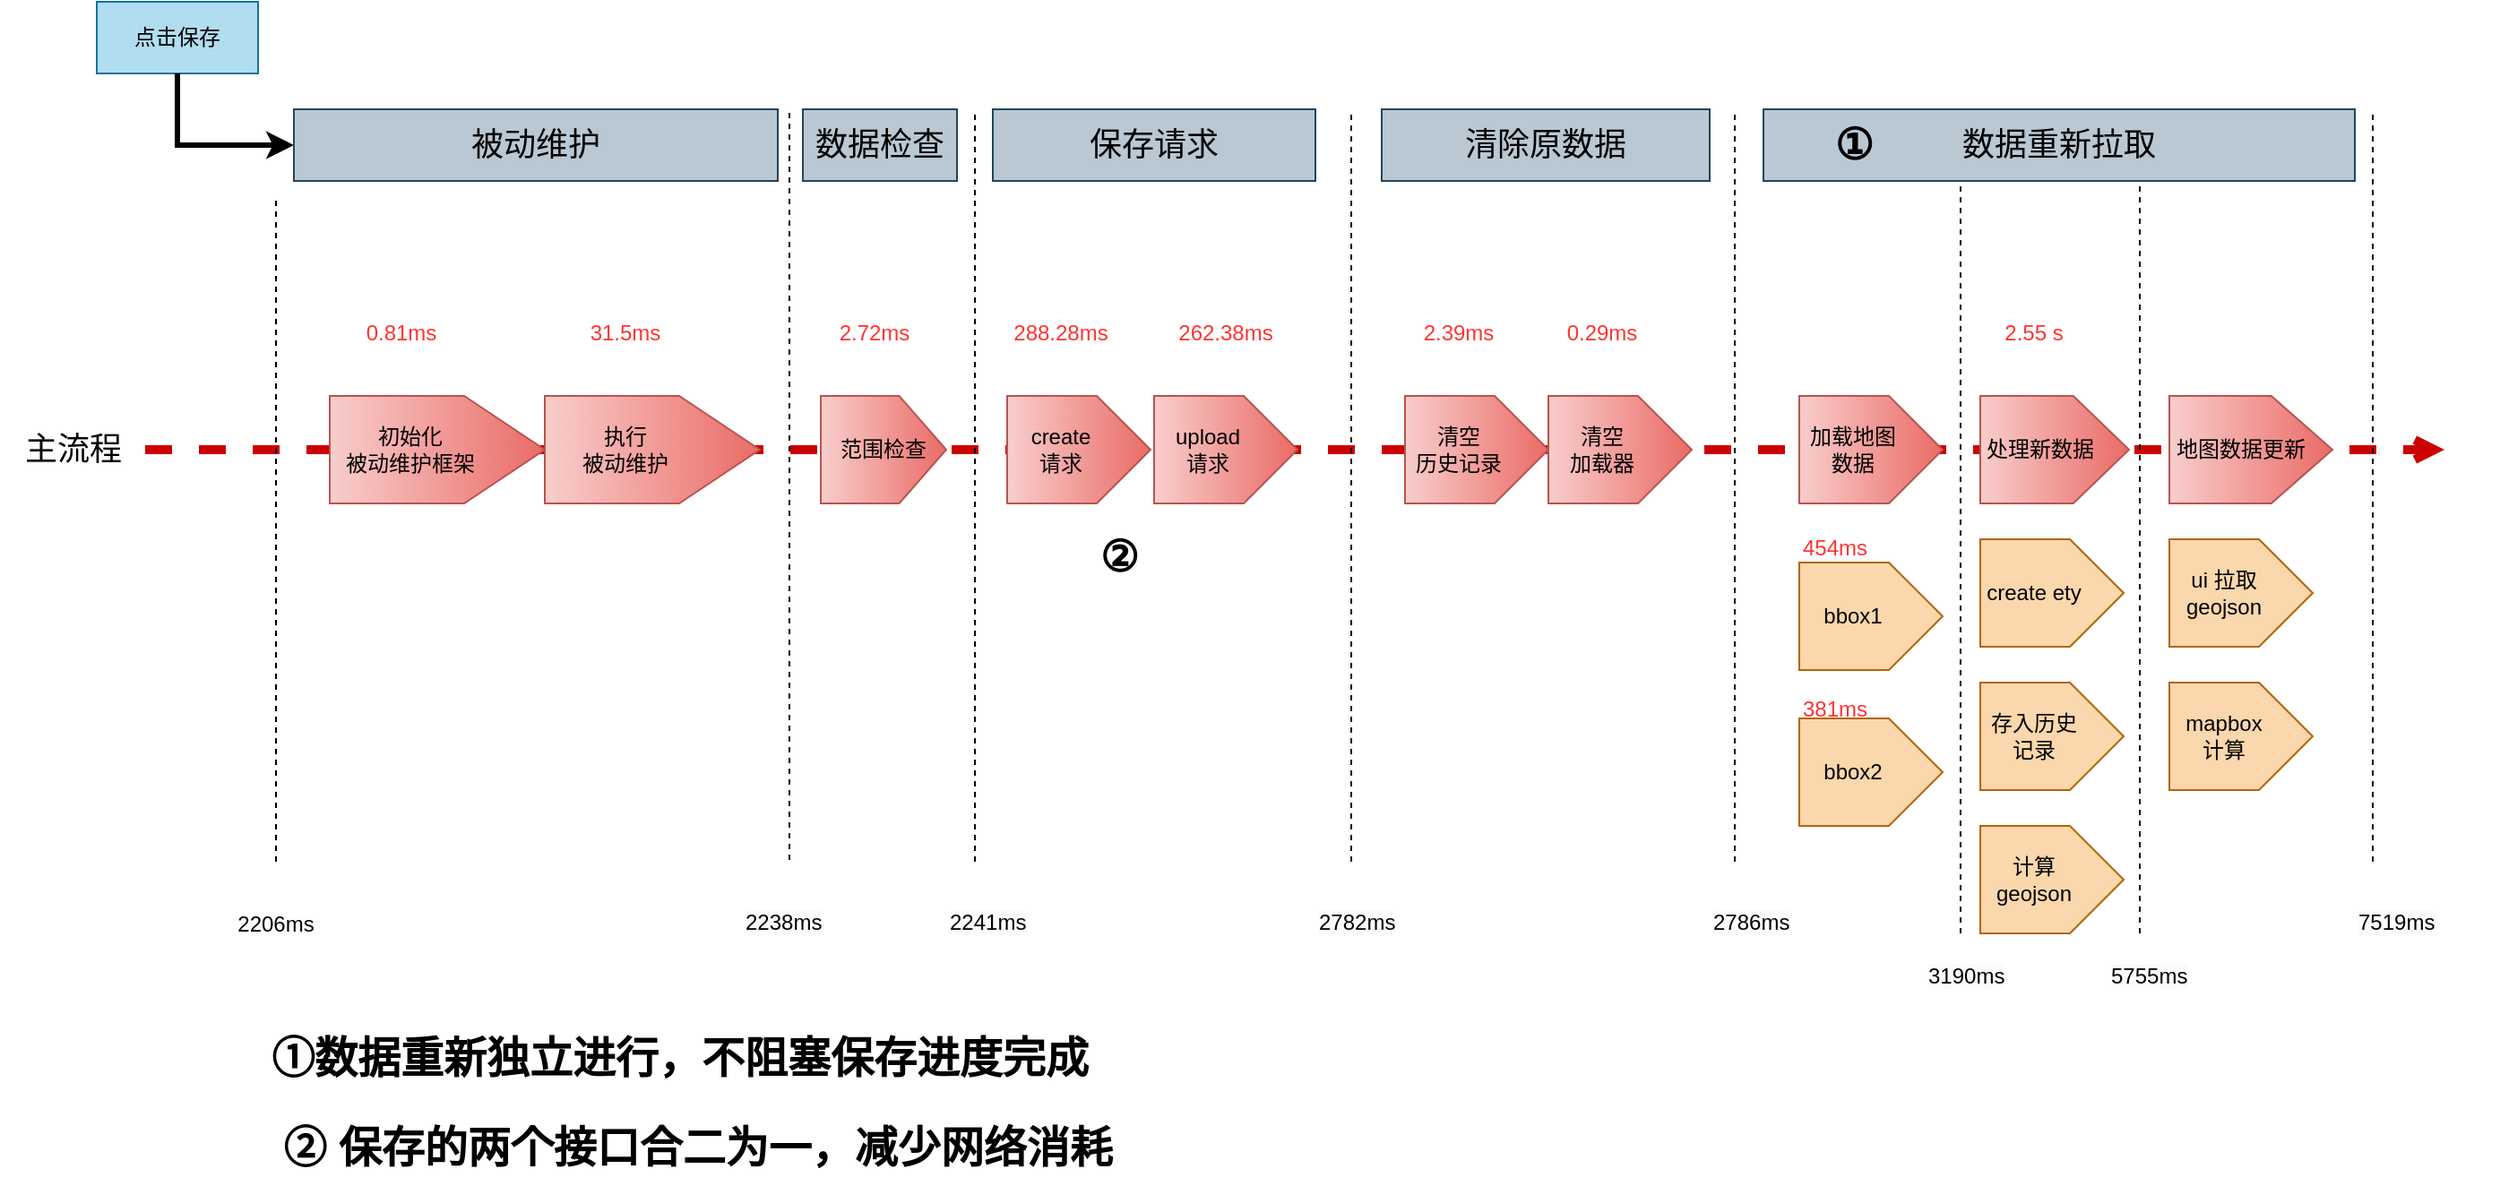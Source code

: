 <mxfile version="22.0.6" type="github">
  <diagram name="第 1 页" id="NlN-oaV5e4OJ7JgvH1-I">
    <mxGraphModel dx="1434" dy="796" grid="1" gridSize="10" guides="1" tooltips="1" connect="1" arrows="1" fold="1" page="1" pageScale="1" pageWidth="827" pageHeight="1169" math="0" shadow="0">
      <root>
        <mxCell id="0" />
        <mxCell id="1" parent="0" />
        <mxCell id="zJNFZbpcUzYXw6sJoN---1" value="点击保存" style="rounded=0;whiteSpace=wrap;html=1;fillColor=#b1ddf0;strokeColor=#10739e;" parent="1" vertex="1">
          <mxGeometry x="110" y="160" width="90" height="40" as="geometry" />
        </mxCell>
        <mxCell id="zJNFZbpcUzYXw6sJoN---2" value="" style="endArrow=classic;html=1;rounded=0;exitX=0.5;exitY=1;exitDx=0;exitDy=0;endFill=1;entryX=0;entryY=0.5;entryDx=0;entryDy=0;strokeWidth=3;" parent="1" source="zJNFZbpcUzYXw6sJoN---1" target="zJNFZbpcUzYXw6sJoN---3" edge="1">
          <mxGeometry width="50" height="50" relative="1" as="geometry">
            <mxPoint x="150" y="230" as="sourcePoint" />
            <mxPoint x="240" y="240" as="targetPoint" />
            <Array as="points">
              <mxPoint x="155" y="240" />
            </Array>
          </mxGeometry>
        </mxCell>
        <mxCell id="zJNFZbpcUzYXw6sJoN---3" value="被动维护" style="rounded=0;whiteSpace=wrap;html=1;fontSize=18;fillColor=#bac8d3;strokeColor=#23445d;" parent="1" vertex="1">
          <mxGeometry x="220" y="220" width="270" height="40" as="geometry" />
        </mxCell>
        <mxCell id="zJNFZbpcUzYXw6sJoN---4" value="数据检查" style="rounded=0;whiteSpace=wrap;html=1;fontSize=18;fillColor=#bac8d3;strokeColor=#23445d;" parent="1" vertex="1">
          <mxGeometry x="504" y="220" width="86" height="40" as="geometry" />
        </mxCell>
        <mxCell id="zJNFZbpcUzYXw6sJoN---5" value="保存请求" style="rounded=0;whiteSpace=wrap;html=1;fontSize=18;fillColor=#bac8d3;strokeColor=#23445d;" parent="1" vertex="1">
          <mxGeometry x="610" y="220" width="180" height="40" as="geometry" />
        </mxCell>
        <mxCell id="zJNFZbpcUzYXw6sJoN---6" value="清除原数据" style="rounded=0;whiteSpace=wrap;html=1;fontSize=18;fillColor=#bac8d3;strokeColor=#23445d;" parent="1" vertex="1">
          <mxGeometry x="827" y="220" width="183" height="40" as="geometry" />
        </mxCell>
        <mxCell id="zJNFZbpcUzYXw6sJoN---7" value="" style="endArrow=open;dashed=1;html=1;rounded=0;startArrow=none;startFill=0;endFill=0;strokeColor=#CC0000;strokeWidth=5;" parent="1" source="zJNFZbpcUzYXw6sJoN---8" edge="1">
          <mxGeometry width="50" height="50" relative="1" as="geometry">
            <mxPoint x="70" y="410" as="sourcePoint" />
            <mxPoint x="1420" y="410" as="targetPoint" />
          </mxGeometry>
        </mxCell>
        <mxCell id="zJNFZbpcUzYXw6sJoN---9" value="" style="endArrow=none;dashed=1;html=1;rounded=0;" parent="1" target="zJNFZbpcUzYXw6sJoN---8" edge="1">
          <mxGeometry width="50" height="50" relative="1" as="geometry">
            <mxPoint x="57" y="410" as="sourcePoint" />
            <mxPoint x="1017" y="410" as="targetPoint" />
          </mxGeometry>
        </mxCell>
        <mxCell id="zJNFZbpcUzYXw6sJoN---8" value="主流程" style="text;html=1;strokeColor=none;fillColor=none;align=center;verticalAlign=middle;whiteSpace=wrap;rounded=0;spacing=5;fontSize=18;" parent="1" vertex="1">
          <mxGeometry x="57" y="390" width="80" height="40" as="geometry" />
        </mxCell>
        <mxCell id="zJNFZbpcUzYXw6sJoN---10" value="" style="shape=offPageConnector;whiteSpace=wrap;html=1;direction=south;rotation=-180;fillColor=#f8cecc;strokeColor=#b85450;gradientColor=#ea6b66;" parent="1" vertex="1">
          <mxGeometry x="240" y="380" width="120" height="60" as="geometry" />
        </mxCell>
        <mxCell id="zJNFZbpcUzYXw6sJoN---13" value="初始化&lt;br&gt;被动维护框架" style="text;html=1;align=center;verticalAlign=middle;whiteSpace=wrap;rounded=0;" parent="1" vertex="1">
          <mxGeometry x="240" y="395" width="90" height="30" as="geometry" />
        </mxCell>
        <mxCell id="zJNFZbpcUzYXw6sJoN---14" value="" style="shape=offPageConnector;whiteSpace=wrap;html=1;direction=south;rotation=-180;fillColor=#f8cecc;strokeColor=#b85450;gradientColor=#ea6b66;" parent="1" vertex="1">
          <mxGeometry x="360" y="380" width="120" height="60" as="geometry" />
        </mxCell>
        <mxCell id="zJNFZbpcUzYXw6sJoN---15" value="执行&lt;br&gt;被动维护" style="text;html=1;align=center;verticalAlign=middle;whiteSpace=wrap;rounded=0;" parent="1" vertex="1">
          <mxGeometry x="360" y="395" width="90" height="30" as="geometry" />
        </mxCell>
        <mxCell id="zJNFZbpcUzYXw6sJoN---16" value="" style="shape=offPageConnector;whiteSpace=wrap;html=1;direction=south;rotation=-180;fillColor=#f8cecc;strokeColor=#b85450;gradientColor=#ea6b66;" parent="1" vertex="1">
          <mxGeometry x="514" y="380" width="70" height="60" as="geometry" />
        </mxCell>
        <mxCell id="zJNFZbpcUzYXw6sJoN---17" value="范围检查" style="text;html=1;align=center;verticalAlign=middle;whiteSpace=wrap;rounded=0;" parent="1" vertex="1">
          <mxGeometry x="524" y="395" width="50" height="30" as="geometry" />
        </mxCell>
        <mxCell id="zJNFZbpcUzYXw6sJoN---18" value="" style="shape=offPageConnector;whiteSpace=wrap;html=1;direction=south;rotation=-180;fillColor=#f8cecc;strokeColor=#b85450;gradientColor=#ea6b66;" parent="1" vertex="1">
          <mxGeometry x="618" y="380" width="80" height="60" as="geometry" />
        </mxCell>
        <mxCell id="zJNFZbpcUzYXw6sJoN---19" value="create&lt;br&gt;请求" style="text;html=1;align=center;verticalAlign=middle;whiteSpace=wrap;rounded=0;" parent="1" vertex="1">
          <mxGeometry x="618" y="392.5" width="60" height="35" as="geometry" />
        </mxCell>
        <mxCell id="zJNFZbpcUzYXw6sJoN---20" value="" style="shape=offPageConnector;whiteSpace=wrap;html=1;direction=south;rotation=-180;fillColor=#f8cecc;strokeColor=#b85450;gradientColor=#ea6b66;" parent="1" vertex="1">
          <mxGeometry x="700" y="380" width="80" height="60" as="geometry" />
        </mxCell>
        <mxCell id="zJNFZbpcUzYXw6sJoN---21" value="upload&lt;br&gt;请求" style="text;html=1;align=center;verticalAlign=middle;whiteSpace=wrap;rounded=0;" parent="1" vertex="1">
          <mxGeometry x="700" y="392.5" width="60" height="35" as="geometry" />
        </mxCell>
        <mxCell id="zJNFZbpcUzYXw6sJoN---22" value="" style="shape=offPageConnector;whiteSpace=wrap;html=1;direction=south;rotation=-180;fillColor=#f8cecc;strokeColor=#b85450;gradientColor=#ea6b66;" parent="1" vertex="1">
          <mxGeometry x="840" y="380" width="80" height="60" as="geometry" />
        </mxCell>
        <mxCell id="zJNFZbpcUzYXw6sJoN---23" value="清空&lt;br&gt;历史记录" style="text;html=1;align=center;verticalAlign=middle;whiteSpace=wrap;rounded=0;" parent="1" vertex="1">
          <mxGeometry x="840" y="392.5" width="60" height="35" as="geometry" />
        </mxCell>
        <mxCell id="zJNFZbpcUzYXw6sJoN---24" value="" style="shape=offPageConnector;whiteSpace=wrap;html=1;direction=south;rotation=-180;fillColor=#f8cecc;strokeColor=#b85450;gradientColor=#ea6b66;" parent="1" vertex="1">
          <mxGeometry x="920" y="380" width="80" height="60" as="geometry" />
        </mxCell>
        <mxCell id="zJNFZbpcUzYXw6sJoN---25" value="清空&lt;br&gt;加载器" style="text;html=1;align=center;verticalAlign=middle;whiteSpace=wrap;rounded=0;" parent="1" vertex="1">
          <mxGeometry x="920" y="392.5" width="60" height="35" as="geometry" />
        </mxCell>
        <mxCell id="zJNFZbpcUzYXw6sJoN---26" value="数据重新拉取" style="rounded=0;whiteSpace=wrap;html=1;fontSize=18;fillColor=#bac8d3;strokeColor=#23445d;" parent="1" vertex="1">
          <mxGeometry x="1040" y="220" width="330" height="40" as="geometry" />
        </mxCell>
        <mxCell id="zJNFZbpcUzYXw6sJoN---27" value="" style="shape=offPageConnector;whiteSpace=wrap;html=1;direction=south;rotation=-180;fillColor=#f8cecc;strokeColor=#b85450;gradientColor=#ea6b66;" parent="1" vertex="1">
          <mxGeometry x="1060" y="380" width="80" height="60" as="geometry" />
        </mxCell>
        <mxCell id="zJNFZbpcUzYXw6sJoN---28" value="加载地图数据" style="text;html=1;align=center;verticalAlign=middle;whiteSpace=wrap;rounded=0;" parent="1" vertex="1">
          <mxGeometry x="1060" y="392.5" width="60" height="35" as="geometry" />
        </mxCell>
        <mxCell id="zJNFZbpcUzYXw6sJoN---29" value="" style="shape=offPageConnector;whiteSpace=wrap;html=1;direction=south;rotation=-180;fillColor=#fad7ac;strokeColor=#b46504;" parent="1" vertex="1">
          <mxGeometry x="1060" y="473" width="80" height="60" as="geometry" />
        </mxCell>
        <mxCell id="zJNFZbpcUzYXw6sJoN---30" value="bbox1" style="text;html=1;strokeColor=none;fillColor=none;align=center;verticalAlign=middle;whiteSpace=wrap;rounded=0;" parent="1" vertex="1">
          <mxGeometry x="1060" y="485.5" width="60" height="35" as="geometry" />
        </mxCell>
        <mxCell id="zJNFZbpcUzYXw6sJoN---31" value="" style="shape=offPageConnector;whiteSpace=wrap;html=1;direction=south;rotation=-180;fillColor=#f8cecc;strokeColor=#b85450;gradientColor=#ea6b66;" parent="1" vertex="1">
          <mxGeometry x="1161" y="380" width="83" height="60" as="geometry" />
        </mxCell>
        <mxCell id="zJNFZbpcUzYXw6sJoN---32" value="处理新数据" style="text;html=1;align=center;verticalAlign=middle;whiteSpace=wrap;rounded=0;" parent="1" vertex="1">
          <mxGeometry x="1120" y="392.5" width="149" height="35" as="geometry" />
        </mxCell>
        <mxCell id="zJNFZbpcUzYXw6sJoN---33" value="" style="shape=offPageConnector;whiteSpace=wrap;html=1;direction=south;rotation=-180;fillColor=#f8cecc;strokeColor=#b85450;gradientColor=#ea6b66;" parent="1" vertex="1">
          <mxGeometry x="1266.5" y="380" width="91" height="60" as="geometry" />
        </mxCell>
        <mxCell id="zJNFZbpcUzYXw6sJoN---34" value="地图数据更新" style="text;html=1;align=center;verticalAlign=middle;whiteSpace=wrap;rounded=0;" parent="1" vertex="1">
          <mxGeometry x="1232" y="392.5" width="149" height="35" as="geometry" />
        </mxCell>
        <mxCell id="zJNFZbpcUzYXw6sJoN---36" value="" style="shape=offPageConnector;whiteSpace=wrap;html=1;direction=south;rotation=-180;fillColor=#fad7ac;strokeColor=#b46504;" parent="1" vertex="1">
          <mxGeometry x="1060" y="560" width="80" height="60" as="geometry" />
        </mxCell>
        <mxCell id="zJNFZbpcUzYXw6sJoN---37" value="bbox2" style="text;html=1;strokeColor=none;fillColor=none;align=center;verticalAlign=middle;whiteSpace=wrap;rounded=0;" parent="1" vertex="1">
          <mxGeometry x="1060" y="572.5" width="60" height="35" as="geometry" />
        </mxCell>
        <mxCell id="zJNFZbpcUzYXw6sJoN---38" value="" style="shape=offPageConnector;whiteSpace=wrap;html=1;direction=south;rotation=-180;fillColor=#fad7ac;strokeColor=#b46504;" parent="1" vertex="1">
          <mxGeometry x="1161" y="460" width="80" height="60" as="geometry" />
        </mxCell>
        <mxCell id="zJNFZbpcUzYXw6sJoN---39" value="create ety" style="text;html=1;fillColor=none;align=center;verticalAlign=middle;whiteSpace=wrap;rounded=0;" parent="1" vertex="1">
          <mxGeometry x="1161" y="472.5" width="60" height="35" as="geometry" />
        </mxCell>
        <mxCell id="zJNFZbpcUzYXw6sJoN---40" value="" style="shape=offPageConnector;whiteSpace=wrap;html=1;direction=south;rotation=-180;fillColor=#fad7ac;strokeColor=#b46504;" parent="1" vertex="1">
          <mxGeometry x="1161" y="540" width="80" height="60" as="geometry" />
        </mxCell>
        <mxCell id="zJNFZbpcUzYXw6sJoN---41" value="存入历史记录" style="text;html=1;strokeColor=none;fillColor=none;align=center;verticalAlign=middle;whiteSpace=wrap;rounded=0;" parent="1" vertex="1">
          <mxGeometry x="1161" y="552.5" width="60" height="35" as="geometry" />
        </mxCell>
        <mxCell id="zJNFZbpcUzYXw6sJoN---42" value="" style="shape=offPageConnector;whiteSpace=wrap;html=1;direction=south;rotation=-180;fillColor=#fad7ac;strokeColor=#b46504;" parent="1" vertex="1">
          <mxGeometry x="1161" y="620" width="80" height="60" as="geometry" />
        </mxCell>
        <mxCell id="zJNFZbpcUzYXw6sJoN---43" value="计算geojson" style="text;html=1;strokeColor=none;fillColor=none;align=center;verticalAlign=middle;whiteSpace=wrap;rounded=0;" parent="1" vertex="1">
          <mxGeometry x="1161" y="632.5" width="60" height="35" as="geometry" />
        </mxCell>
        <mxCell id="zJNFZbpcUzYXw6sJoN---44" value="" style="shape=offPageConnector;whiteSpace=wrap;html=1;direction=south;rotation=-180;fillColor=#fad7ac;strokeColor=#b46504;" parent="1" vertex="1">
          <mxGeometry x="1266.5" y="460" width="80" height="60" as="geometry" />
        </mxCell>
        <mxCell id="zJNFZbpcUzYXw6sJoN---45" value="ui 拉取&lt;br&gt;geojson" style="text;html=1;strokeColor=none;fillColor=none;align=center;verticalAlign=middle;whiteSpace=wrap;rounded=0;" parent="1" vertex="1">
          <mxGeometry x="1266.5" y="472.5" width="60" height="35" as="geometry" />
        </mxCell>
        <mxCell id="zJNFZbpcUzYXw6sJoN---46" value="" style="shape=offPageConnector;whiteSpace=wrap;html=1;direction=south;rotation=-180;fillColor=#fad7ac;strokeColor=#b46504;" parent="1" vertex="1">
          <mxGeometry x="1266.5" y="540" width="80" height="60" as="geometry" />
        </mxCell>
        <mxCell id="zJNFZbpcUzYXw6sJoN---47" value="mapbox&lt;br&gt;计算" style="text;html=1;strokeColor=none;fillColor=none;align=center;verticalAlign=middle;whiteSpace=wrap;rounded=0;" parent="1" vertex="1">
          <mxGeometry x="1266.5" y="552.5" width="60" height="35" as="geometry" />
        </mxCell>
        <mxCell id="zJNFZbpcUzYXw6sJoN---50" value="" style="endArrow=none;dashed=1;html=1;rounded=0;" parent="1" edge="1">
          <mxGeometry width="50" height="50" relative="1" as="geometry">
            <mxPoint x="210" y="640" as="sourcePoint" />
            <mxPoint x="210" y="270" as="targetPoint" />
          </mxGeometry>
        </mxCell>
        <mxCell id="zJNFZbpcUzYXw6sJoN---51" value="2206ms" style="text;html=1;strokeColor=none;fillColor=none;align=center;verticalAlign=middle;whiteSpace=wrap;rounded=0;" parent="1" vertex="1">
          <mxGeometry x="180" y="660" width="60" height="30" as="geometry" />
        </mxCell>
        <mxCell id="zJNFZbpcUzYXw6sJoN---52" value="" style="endArrow=none;dashed=1;html=1;rounded=0;entryX=1;entryY=0;entryDx=0;entryDy=0;" parent="1" edge="1">
          <mxGeometry width="50" height="50" relative="1" as="geometry">
            <mxPoint x="496.5" y="639" as="sourcePoint" />
            <mxPoint x="496.5" y="219" as="targetPoint" />
          </mxGeometry>
        </mxCell>
        <mxCell id="zJNFZbpcUzYXw6sJoN---53" value="&lt;span style=&quot;color: rgb(0, 0, 0); font-family: Helvetica; font-size: 12px; font-style: normal; font-variant-ligatures: normal; font-variant-caps: normal; font-weight: 400; letter-spacing: normal; orphans: 2; text-align: center; text-indent: 0px; text-transform: none; widows: 2; word-spacing: 0px; -webkit-text-stroke-width: 0px; background-color: rgb(251, 251, 251); text-decoration-thickness: initial; text-decoration-style: initial; text-decoration-color: initial; float: none; display: inline !important;&quot;&gt;2238ms&lt;/span&gt;" style="text;whiteSpace=wrap;html=1;" parent="1" vertex="1">
          <mxGeometry x="470" y="660" width="80" height="40" as="geometry" />
        </mxCell>
        <mxCell id="zJNFZbpcUzYXw6sJoN---54" value="" style="endArrow=none;dashed=1;html=1;rounded=0;" parent="1" edge="1">
          <mxGeometry width="50" height="50" relative="1" as="geometry">
            <mxPoint x="600" y="640" as="sourcePoint" />
            <mxPoint x="600" y="220" as="targetPoint" />
          </mxGeometry>
        </mxCell>
        <mxCell id="zJNFZbpcUzYXw6sJoN---55" value="" style="endArrow=none;dashed=1;html=1;rounded=0;" parent="1" edge="1">
          <mxGeometry width="50" height="50" relative="1" as="geometry">
            <mxPoint x="810" y="640" as="sourcePoint" />
            <mxPoint x="810" y="220" as="targetPoint" />
          </mxGeometry>
        </mxCell>
        <mxCell id="zJNFZbpcUzYXw6sJoN---56" value="" style="endArrow=none;dashed=1;html=1;rounded=0;" parent="1" edge="1">
          <mxGeometry width="50" height="50" relative="1" as="geometry">
            <mxPoint x="1024" y="640" as="sourcePoint" />
            <mxPoint x="1024" y="220" as="targetPoint" />
          </mxGeometry>
        </mxCell>
        <mxCell id="zJNFZbpcUzYXw6sJoN---57" value="&lt;span style=&quot;color: rgb(0, 0, 0); font-family: Helvetica; font-size: 12px; font-style: normal; font-variant-ligatures: normal; font-variant-caps: normal; font-weight: 400; letter-spacing: normal; orphans: 2; text-align: center; text-indent: 0px; text-transform: none; widows: 2; word-spacing: 0px; -webkit-text-stroke-width: 0px; background-color: rgb(251, 251, 251); text-decoration-thickness: initial; text-decoration-style: initial; text-decoration-color: initial; float: none; display: inline !important;&quot;&gt;2241ms&lt;/span&gt;" style="text;whiteSpace=wrap;html=1;" parent="1" vertex="1">
          <mxGeometry x="584" y="660" width="80" height="40" as="geometry" />
        </mxCell>
        <mxCell id="zJNFZbpcUzYXw6sJoN---58" value="&lt;span style=&quot;color: rgb(0, 0, 0); font-family: Helvetica; font-size: 12px; font-style: normal; font-variant-ligatures: normal; font-variant-caps: normal; font-weight: 400; letter-spacing: normal; orphans: 2; text-align: center; text-indent: 0px; text-transform: none; widows: 2; word-spacing: 0px; -webkit-text-stroke-width: 0px; background-color: rgb(251, 251, 251); text-decoration-thickness: initial; text-decoration-style: initial; text-decoration-color: initial; float: none; display: inline !important;&quot;&gt;2782ms&lt;/span&gt;" style="text;whiteSpace=wrap;html=1;" parent="1" vertex="1">
          <mxGeometry x="790" y="660" width="80" height="40" as="geometry" />
        </mxCell>
        <mxCell id="zJNFZbpcUzYXw6sJoN---59" value="&lt;span style=&quot;color: rgb(0, 0, 0); font-family: Helvetica; font-size: 12px; font-style: normal; font-variant-ligatures: normal; font-variant-caps: normal; font-weight: 400; letter-spacing: normal; orphans: 2; text-align: center; text-indent: 0px; text-transform: none; widows: 2; word-spacing: 0px; -webkit-text-stroke-width: 0px; background-color: rgb(251, 251, 251); text-decoration-thickness: initial; text-decoration-style: initial; text-decoration-color: initial; float: none; display: inline !important;&quot;&gt;2786ms&lt;/span&gt;" style="text;whiteSpace=wrap;html=1;" parent="1" vertex="1">
          <mxGeometry x="1010" y="660" width="80" height="40" as="geometry" />
        </mxCell>
        <mxCell id="zJNFZbpcUzYXw6sJoN---60" value="" style="endArrow=none;dashed=1;html=1;rounded=0;" parent="1" edge="1">
          <mxGeometry width="50" height="50" relative="1" as="geometry">
            <mxPoint x="1150" y="680" as="sourcePoint" />
            <mxPoint x="1150" y="260" as="targetPoint" />
          </mxGeometry>
        </mxCell>
        <mxCell id="zJNFZbpcUzYXw6sJoN---61" value="" style="endArrow=none;dashed=1;html=1;rounded=0;" parent="1" edge="1">
          <mxGeometry width="50" height="50" relative="1" as="geometry">
            <mxPoint x="1250" y="680" as="sourcePoint" />
            <mxPoint x="1250" y="260" as="targetPoint" />
          </mxGeometry>
        </mxCell>
        <mxCell id="zJNFZbpcUzYXw6sJoN---62" value="" style="endArrow=none;dashed=1;html=1;rounded=0;" parent="1" edge="1">
          <mxGeometry width="50" height="50" relative="1" as="geometry">
            <mxPoint x="1380" y="640" as="sourcePoint" />
            <mxPoint x="1380" y="220" as="targetPoint" />
          </mxGeometry>
        </mxCell>
        <mxCell id="zJNFZbpcUzYXw6sJoN---63" value="&lt;span style=&quot;color: rgb(0, 0, 0); font-family: Helvetica; font-size: 12px; font-style: normal; font-variant-ligatures: normal; font-variant-caps: normal; font-weight: 400; letter-spacing: normal; orphans: 2; text-align: center; text-indent: 0px; text-transform: none; widows: 2; word-spacing: 0px; -webkit-text-stroke-width: 0px; background-color: rgb(251, 251, 251); text-decoration-thickness: initial; text-decoration-style: initial; text-decoration-color: initial; float: none; display: inline !important;&quot;&gt;3190ms&lt;/span&gt;" style="text;whiteSpace=wrap;html=1;" parent="1" vertex="1">
          <mxGeometry x="1130" y="690" width="80" height="40" as="geometry" />
        </mxCell>
        <mxCell id="zJNFZbpcUzYXw6sJoN---64" value="&lt;span style=&quot;color: rgb(0, 0, 0); font-family: Helvetica; font-size: 12px; font-style: normal; font-variant-ligatures: normal; font-variant-caps: normal; font-weight: 400; letter-spacing: normal; orphans: 2; text-align: center; text-indent: 0px; text-transform: none; widows: 2; word-spacing: 0px; -webkit-text-stroke-width: 0px; background-color: rgb(251, 251, 251); text-decoration-thickness: initial; text-decoration-style: initial; text-decoration-color: initial; float: none; display: inline !important;&quot;&gt;5755ms&lt;/span&gt;" style="text;whiteSpace=wrap;html=1;" parent="1" vertex="1">
          <mxGeometry x="1232" y="690" width="80" height="40" as="geometry" />
        </mxCell>
        <mxCell id="zJNFZbpcUzYXw6sJoN---65" value="&lt;span style=&quot;color: rgb(0, 0, 0); font-family: Helvetica; font-size: 12px; font-style: normal; font-variant-ligatures: normal; font-variant-caps: normal; font-weight: 400; letter-spacing: normal; orphans: 2; text-align: center; text-indent: 0px; text-transform: none; widows: 2; word-spacing: 0px; -webkit-text-stroke-width: 0px; background-color: rgb(251, 251, 251); text-decoration-thickness: initial; text-decoration-style: initial; text-decoration-color: initial; float: none; display: inline !important;&quot;&gt;7519ms&lt;/span&gt;" style="text;whiteSpace=wrap;html=1;" parent="1" vertex="1">
          <mxGeometry x="1370" y="660" width="80" height="40" as="geometry" />
        </mxCell>
        <mxCell id="zJNFZbpcUzYXw6sJoN---66" value="31.5ms" style="text;html=1;align=center;verticalAlign=middle;whiteSpace=wrap;rounded=0;fontColor=#FF3333;" parent="1" vertex="1">
          <mxGeometry x="375" y="330" width="60" height="30" as="geometry" />
        </mxCell>
        <mxCell id="zJNFZbpcUzYXw6sJoN---67" value="2.72ms" style="text;html=1;align=center;verticalAlign=middle;whiteSpace=wrap;rounded=0;fontColor=#FF3333;" parent="1" vertex="1">
          <mxGeometry x="514" y="330" width="60" height="30" as="geometry" />
        </mxCell>
        <mxCell id="zJNFZbpcUzYXw6sJoN---68" value="288.28ms" style="text;html=1;align=center;verticalAlign=middle;whiteSpace=wrap;rounded=0;fontColor=#FF3333;" parent="1" vertex="1">
          <mxGeometry x="618" y="330" width="60" height="30" as="geometry" />
        </mxCell>
        <mxCell id="zJNFZbpcUzYXw6sJoN---69" value="262.38ms" style="text;html=1;align=center;verticalAlign=middle;whiteSpace=wrap;rounded=0;fontColor=#FF3333;" parent="1" vertex="1">
          <mxGeometry x="710" y="330" width="60" height="30" as="geometry" />
        </mxCell>
        <mxCell id="zJNFZbpcUzYXw6sJoN---70" value="2.39ms" style="text;html=1;align=center;verticalAlign=middle;whiteSpace=wrap;rounded=0;fontColor=#FF3333;" parent="1" vertex="1">
          <mxGeometry x="840" y="330" width="60" height="30" as="geometry" />
        </mxCell>
        <mxCell id="zJNFZbpcUzYXw6sJoN---71" value="0.29ms" style="text;html=1;align=center;verticalAlign=middle;whiteSpace=wrap;rounded=0;fontColor=#FF3333;" parent="1" vertex="1">
          <mxGeometry x="920" y="330" width="60" height="30" as="geometry" />
        </mxCell>
        <mxCell id="zJNFZbpcUzYXw6sJoN---72" value="454ms" style="text;html=1;strokeColor=none;fillColor=none;align=center;verticalAlign=middle;whiteSpace=wrap;rounded=0;fontColor=#FF3333;" parent="1" vertex="1">
          <mxGeometry x="1050" y="450" width="60" height="30" as="geometry" />
        </mxCell>
        <mxCell id="zJNFZbpcUzYXw6sJoN---73" value="381ms" style="text;html=1;strokeColor=none;fillColor=none;align=center;verticalAlign=middle;whiteSpace=wrap;rounded=0;fontColor=#FF3333;" parent="1" vertex="1">
          <mxGeometry x="1050" y="540" width="60" height="30" as="geometry" />
        </mxCell>
        <mxCell id="zJNFZbpcUzYXw6sJoN---74" value="2.55 s" style="text;html=1;align=center;verticalAlign=middle;whiteSpace=wrap;rounded=0;fontColor=#FF3333;" parent="1" vertex="1">
          <mxGeometry x="1161" y="330" width="60" height="30" as="geometry" />
        </mxCell>
        <mxCell id="zJNFZbpcUzYXw6sJoN---76" value="0.81ms" style="text;html=1;align=center;verticalAlign=middle;whiteSpace=wrap;rounded=0;fontColor=#FF3333;" parent="1" vertex="1">
          <mxGeometry x="250" y="330" width="60" height="30" as="geometry" />
        </mxCell>
        <mxCell id="zJNFZbpcUzYXw6sJoN---77" value="①" style="text;strokeColor=none;fillColor=none;html=1;fontSize=24;fontStyle=1;verticalAlign=middle;align=center;" parent="1" vertex="1">
          <mxGeometry x="1040" y="220" width="100" height="40" as="geometry" />
        </mxCell>
        <mxCell id="zJNFZbpcUzYXw6sJoN---78" value="①数据重新独立进行，不阻塞保存进度完成" style="text;strokeColor=none;fillColor=none;html=1;fontSize=24;fontStyle=1;verticalAlign=middle;align=center;" parent="1" vertex="1">
          <mxGeometry x="190" y="730" width="490" height="40" as="geometry" />
        </mxCell>
        <mxCell id="zJNFZbpcUzYXw6sJoN---79" value="② 保存的两个接口合二为一，减少网络消耗" style="text;strokeColor=none;fillColor=none;html=1;fontSize=24;fontStyle=1;verticalAlign=middle;align=center;" parent="1" vertex="1">
          <mxGeometry x="200" y="780" width="490" height="40" as="geometry" />
        </mxCell>
        <mxCell id="zJNFZbpcUzYXw6sJoN---80" value="②" style="text;strokeColor=none;fillColor=none;html=1;fontSize=24;fontStyle=1;verticalAlign=middle;align=center;" parent="1" vertex="1">
          <mxGeometry x="630" y="450" width="100" height="40" as="geometry" />
        </mxCell>
      </root>
    </mxGraphModel>
  </diagram>
</mxfile>
